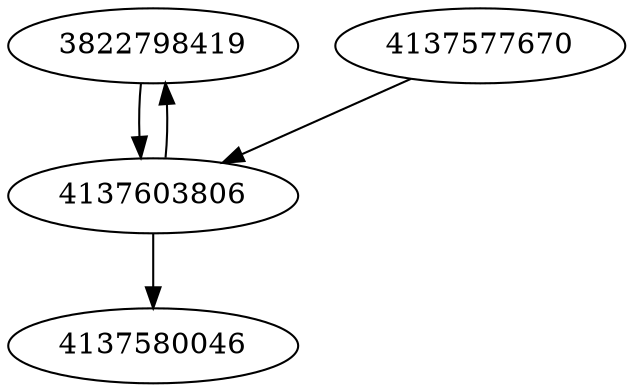 strict digraph  {
3822798419;
4137603806;
4137577670;
4137580046;
3822798419 -> 4137603806;
4137603806 -> 4137580046;
4137603806 -> 3822798419;
4137577670 -> 4137603806;
}
